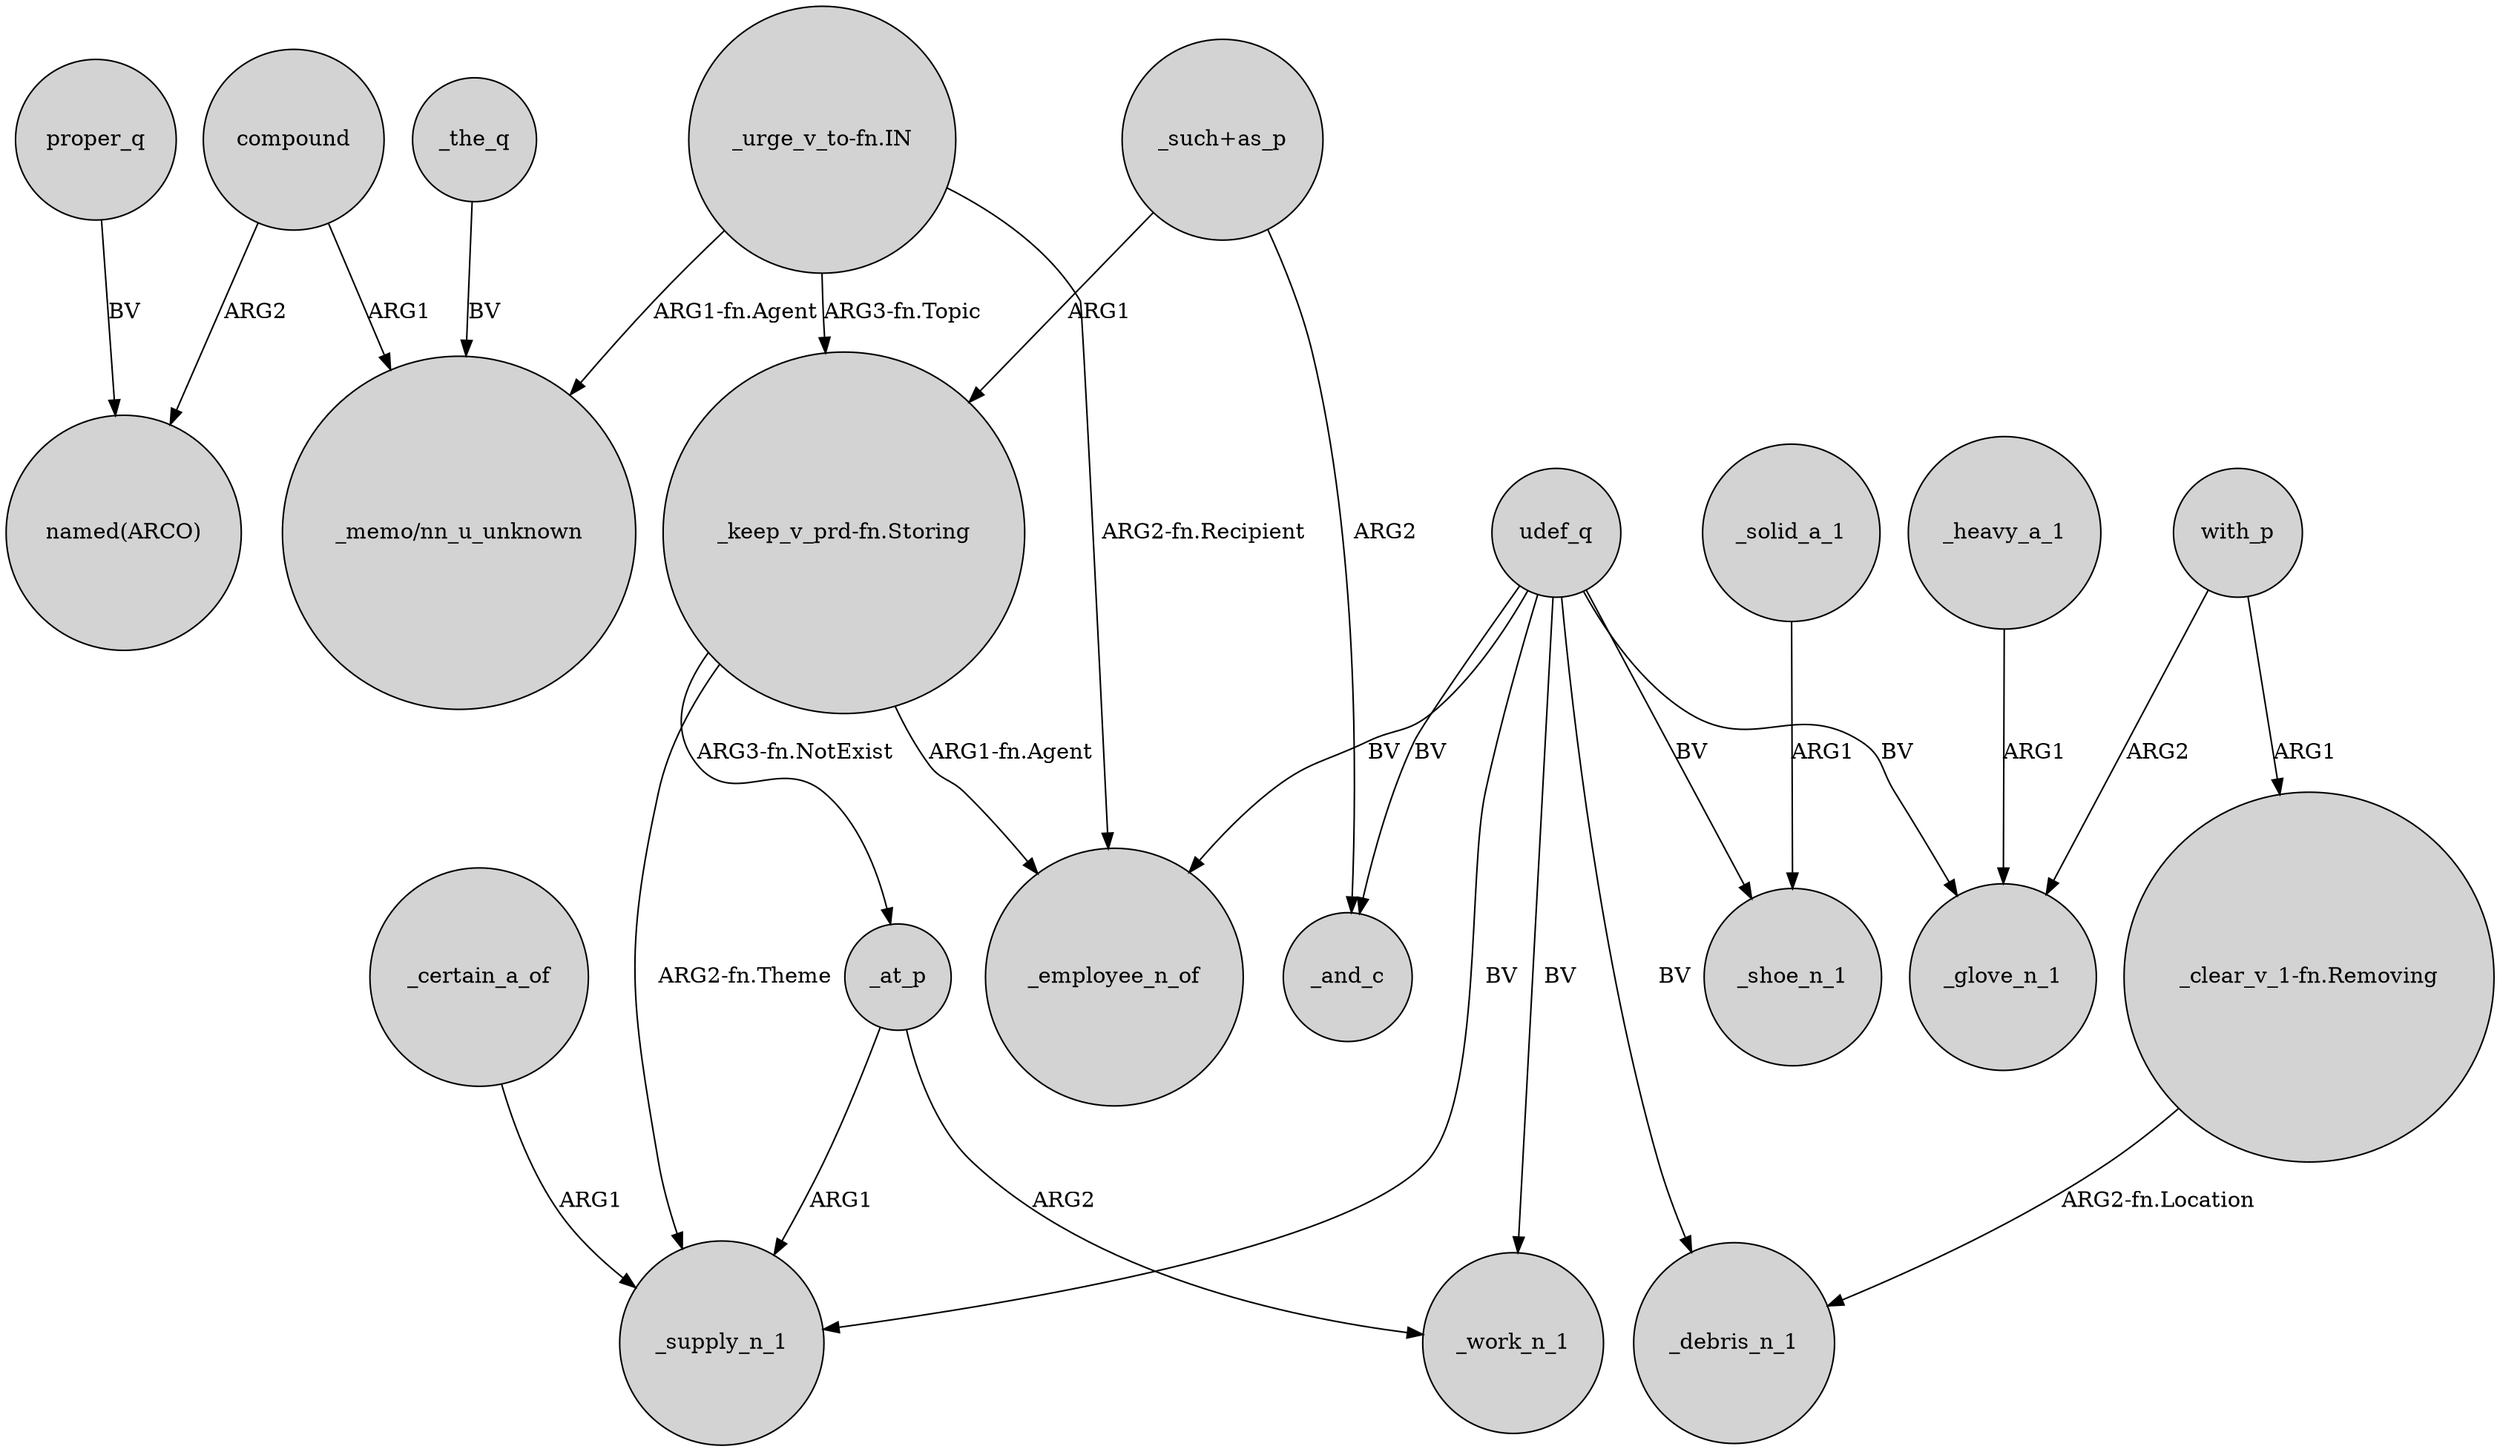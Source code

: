 digraph {
	node [shape=circle style=filled]
	proper_q -> "named(ARCO)" [label=BV]
	"_keep_v_prd-fn.Storing" -> _at_p [label="ARG3-fn.NotExist"]
	_at_p -> _work_n_1 [label=ARG2]
	udef_q -> _employee_n_of [label=BV]
	with_p -> "_clear_v_1-fn.Removing" [label=ARG1]
	_the_q -> "_memo/nn_u_unknown" [label=BV]
	udef_q -> _supply_n_1 [label=BV]
	"_keep_v_prd-fn.Storing" -> _supply_n_1 [label="ARG2-fn.Theme"]
	with_p -> _glove_n_1 [label=ARG2]
	_at_p -> _supply_n_1 [label=ARG1]
	"_urge_v_to-fn.IN" -> "_keep_v_prd-fn.Storing" [label="ARG3-fn.Topic"]
	_certain_a_of -> _supply_n_1 [label=ARG1]
	"_such+as_p" -> _and_c [label=ARG2]
	"_keep_v_prd-fn.Storing" -> _employee_n_of [label="ARG1-fn.Agent"]
	compound -> "named(ARCO)" [label=ARG2]
	"_clear_v_1-fn.Removing" -> _debris_n_1 [label="ARG2-fn.Location"]
	"_such+as_p" -> "_keep_v_prd-fn.Storing" [label=ARG1]
	"_urge_v_to-fn.IN" -> _employee_n_of [label="ARG2-fn.Recipient"]
	"_urge_v_to-fn.IN" -> "_memo/nn_u_unknown" [label="ARG1-fn.Agent"]
	_solid_a_1 -> _shoe_n_1 [label=ARG1]
	udef_q -> _glove_n_1 [label=BV]
	_heavy_a_1 -> _glove_n_1 [label=ARG1]
	udef_q -> _shoe_n_1 [label=BV]
	compound -> "_memo/nn_u_unknown" [label=ARG1]
	udef_q -> _debris_n_1 [label=BV]
	udef_q -> _and_c [label=BV]
	udef_q -> _work_n_1 [label=BV]
}
